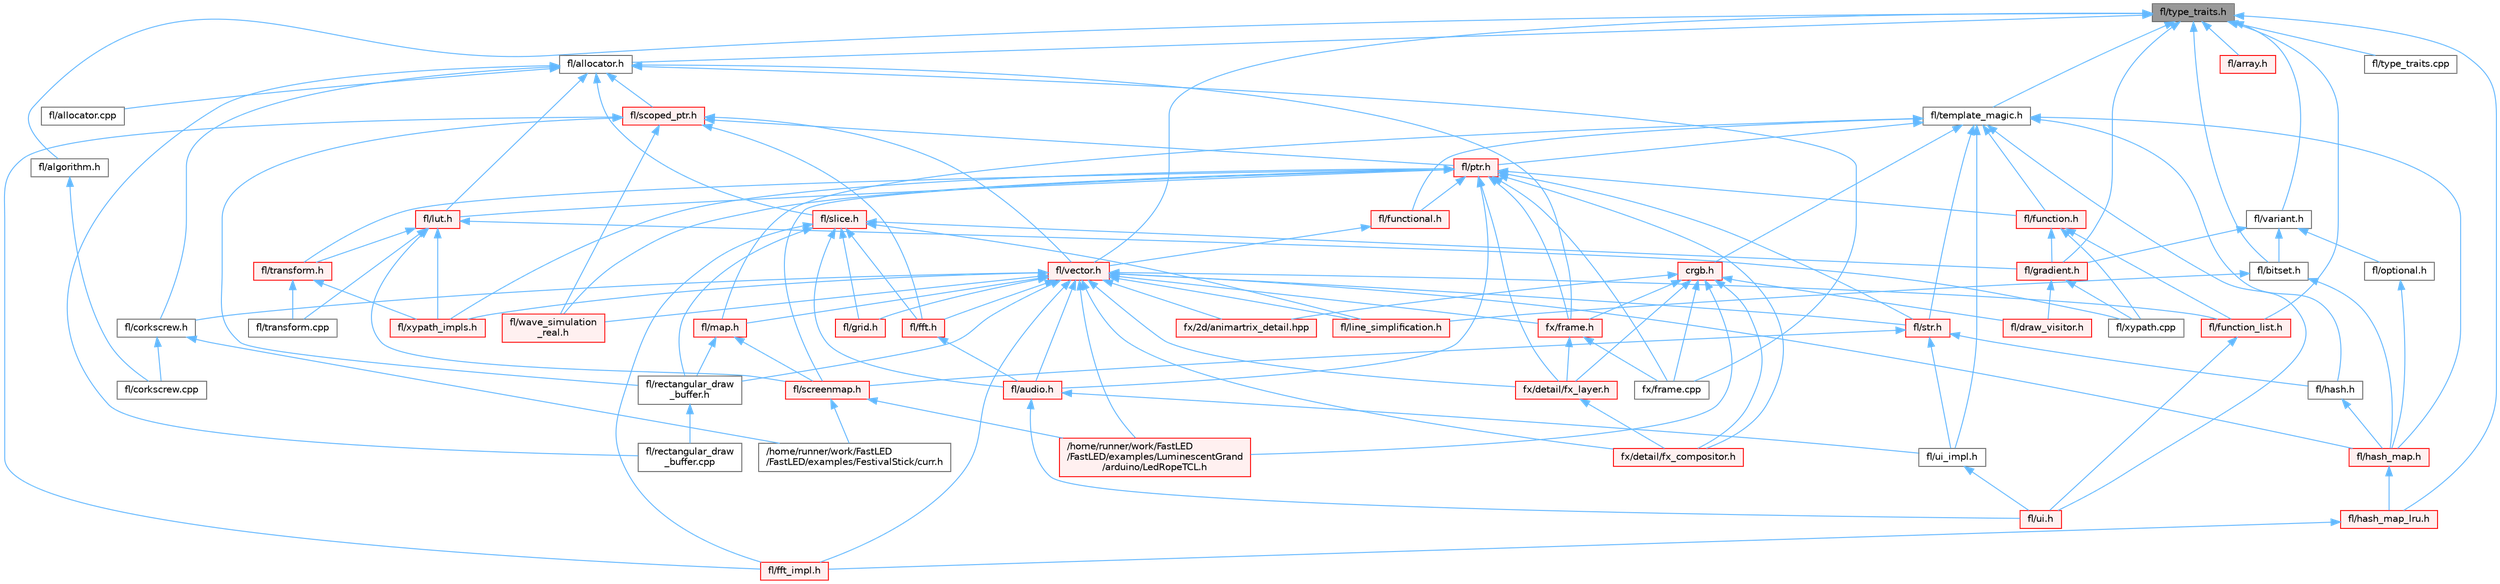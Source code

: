 digraph "fl/type_traits.h"
{
 // INTERACTIVE_SVG=YES
 // LATEX_PDF_SIZE
  bgcolor="transparent";
  edge [fontname=Helvetica,fontsize=10,labelfontname=Helvetica,labelfontsize=10];
  node [fontname=Helvetica,fontsize=10,shape=box,height=0.2,width=0.4];
  Node1 [id="Node000001",label="fl/type_traits.h",height=0.2,width=0.4,color="gray40", fillcolor="grey60", style="filled", fontcolor="black",tooltip=" "];
  Node1 -> Node2 [id="edge1_Node000001_Node000002",dir="back",color="steelblue1",style="solid",tooltip=" "];
  Node2 [id="Node000002",label="fl/algorithm.h",height=0.2,width=0.4,color="grey40", fillcolor="white", style="filled",URL="$df/dd9/algorithm_8h.html",tooltip=" "];
  Node2 -> Node3 [id="edge2_Node000002_Node000003",dir="back",color="steelblue1",style="solid",tooltip=" "];
  Node3 [id="Node000003",label="fl/corkscrew.cpp",height=0.2,width=0.4,color="grey40", fillcolor="white", style="filled",URL="$d3/d9b/corkscrew_8cpp.html",tooltip=" "];
  Node1 -> Node4 [id="edge3_Node000001_Node000004",dir="back",color="steelblue1",style="solid",tooltip=" "];
  Node4 [id="Node000004",label="fl/allocator.h",height=0.2,width=0.4,color="grey40", fillcolor="white", style="filled",URL="$da/da9/allocator_8h.html",tooltip=" "];
  Node4 -> Node5 [id="edge4_Node000004_Node000005",dir="back",color="steelblue1",style="solid",tooltip=" "];
  Node5 [id="Node000005",label="fl/allocator.cpp",height=0.2,width=0.4,color="grey40", fillcolor="white", style="filled",URL="$d6/d89/allocator_8cpp.html",tooltip=" "];
  Node4 -> Node6 [id="edge5_Node000004_Node000006",dir="back",color="steelblue1",style="solid",tooltip=" "];
  Node6 [id="Node000006",label="fl/corkscrew.h",height=0.2,width=0.4,color="grey40", fillcolor="white", style="filled",URL="$d5/d61/corkscrew_8h.html",tooltip="Corkscrew projection utilities."];
  Node6 -> Node7 [id="edge6_Node000006_Node000007",dir="back",color="steelblue1",style="solid",tooltip=" "];
  Node7 [id="Node000007",label="/home/runner/work/FastLED\l/FastLED/examples/FestivalStick/curr.h",height=0.2,width=0.4,color="grey40", fillcolor="white", style="filled",URL="$d4/d06/curr_8h.html",tooltip=" "];
  Node6 -> Node3 [id="edge7_Node000006_Node000003",dir="back",color="steelblue1",style="solid",tooltip=" "];
  Node4 -> Node8 [id="edge8_Node000004_Node000008",dir="back",color="steelblue1",style="solid",tooltip=" "];
  Node8 [id="Node000008",label="fl/lut.h",height=0.2,width=0.4,color="red", fillcolor="#FFF0F0", style="filled",URL="$db/d54/lut_8h.html",tooltip=" "];
  Node8 -> Node9 [id="edge9_Node000008_Node000009",dir="back",color="steelblue1",style="solid",tooltip=" "];
  Node9 [id="Node000009",label="fl/screenmap.h",height=0.2,width=0.4,color="red", fillcolor="#FFF0F0", style="filled",URL="$d7/d97/screenmap_8h.html",tooltip=" "];
  Node9 -> Node7 [id="edge10_Node000009_Node000007",dir="back",color="steelblue1",style="solid",tooltip=" "];
  Node9 -> Node21 [id="edge11_Node000009_Node000021",dir="back",color="steelblue1",style="solid",tooltip=" "];
  Node21 [id="Node000021",label="/home/runner/work/FastLED\l/FastLED/examples/LuminescentGrand\l/arduino/LedRopeTCL.h",height=0.2,width=0.4,color="red", fillcolor="#FFF0F0", style="filled",URL="$d9/d7e/_led_rope_t_c_l_8h.html",tooltip=" "];
  Node8 -> Node161 [id="edge12_Node000008_Node000161",dir="back",color="steelblue1",style="solid",tooltip=" "];
  Node161 [id="Node000161",label="fl/transform.cpp",height=0.2,width=0.4,color="grey40", fillcolor="white", style="filled",URL="$d8/d8c/transform_8cpp.html",tooltip=" "];
  Node8 -> Node162 [id="edge13_Node000008_Node000162",dir="back",color="steelblue1",style="solid",tooltip=" "];
  Node162 [id="Node000162",label="fl/transform.h",height=0.2,width=0.4,color="red", fillcolor="#FFF0F0", style="filled",URL="$d2/d80/transform_8h.html",tooltip=" "];
  Node162 -> Node161 [id="edge14_Node000162_Node000161",dir="back",color="steelblue1",style="solid",tooltip=" "];
  Node162 -> Node170 [id="edge15_Node000162_Node000170",dir="back",color="steelblue1",style="solid",tooltip=" "];
  Node170 [id="Node000170",label="fl/xypath_impls.h",height=0.2,width=0.4,color="red", fillcolor="#FFF0F0", style="filled",URL="$d8/d5f/xypath__impls_8h.html",tooltip=" "];
  Node8 -> Node168 [id="edge16_Node000008_Node000168",dir="back",color="steelblue1",style="solid",tooltip=" "];
  Node168 [id="Node000168",label="fl/xypath.cpp",height=0.2,width=0.4,color="grey40", fillcolor="white", style="filled",URL="$d4/d78/xypath_8cpp.html",tooltip=" "];
  Node8 -> Node170 [id="edge17_Node000008_Node000170",dir="back",color="steelblue1",style="solid",tooltip=" "];
  Node4 -> Node219 [id="edge18_Node000004_Node000219",dir="back",color="steelblue1",style="solid",tooltip=" "];
  Node219 [id="Node000219",label="fl/rectangular_draw\l_buffer.cpp",height=0.2,width=0.4,color="grey40", fillcolor="white", style="filled",URL="$d3/d8d/rectangular__draw__buffer_8cpp.html",tooltip=" "];
  Node4 -> Node220 [id="edge19_Node000004_Node000220",dir="back",color="steelblue1",style="solid",tooltip=" "];
  Node220 [id="Node000220",label="fl/scoped_ptr.h",height=0.2,width=0.4,color="red", fillcolor="#FFF0F0", style="filled",URL="$d0/d44/scoped__ptr_8h.html",tooltip=" "];
  Node220 -> Node221 [id="edge20_Node000220_Node000221",dir="back",color="steelblue1",style="solid",tooltip=" "];
  Node221 [id="Node000221",label="fl/fft.h",height=0.2,width=0.4,color="red", fillcolor="#FFF0F0", style="filled",URL="$d7/d76/fft_8h.html",tooltip=" "];
  Node221 -> Node222 [id="edge21_Node000221_Node000222",dir="back",color="steelblue1",style="solid",tooltip=" "];
  Node222 [id="Node000222",label="fl/audio.h",height=0.2,width=0.4,color="red", fillcolor="#FFF0F0", style="filled",URL="$da/d09/audio_8h.html",tooltip=" "];
  Node222 -> Node149 [id="edge22_Node000222_Node000149",dir="back",color="steelblue1",style="solid",tooltip=" "];
  Node149 [id="Node000149",label="fl/ui.h",height=0.2,width=0.4,color="red", fillcolor="#FFF0F0", style="filled",URL="$d9/d3b/ui_8h.html",tooltip=" "];
  Node222 -> Node224 [id="edge23_Node000222_Node000224",dir="back",color="steelblue1",style="solid",tooltip=" "];
  Node224 [id="Node000224",label="fl/ui_impl.h",height=0.2,width=0.4,color="grey40", fillcolor="white", style="filled",URL="$d6/dc0/ui__impl_8h.html",tooltip=" "];
  Node224 -> Node149 [id="edge24_Node000224_Node000149",dir="back",color="steelblue1",style="solid",tooltip=" "];
  Node220 -> Node226 [id="edge25_Node000220_Node000226",dir="back",color="steelblue1",style="solid",tooltip=" "];
  Node226 [id="Node000226",label="fl/fft_impl.h",height=0.2,width=0.4,color="red", fillcolor="#FFF0F0", style="filled",URL="$df/d73/fft__impl_8h.html",tooltip=" "];
  Node220 -> Node227 [id="edge26_Node000220_Node000227",dir="back",color="steelblue1",style="solid",tooltip=" "];
  Node227 [id="Node000227",label="fl/ptr.h",height=0.2,width=0.4,color="red", fillcolor="#FFF0F0", style="filled",URL="$dd/d98/ptr_8h.html",tooltip=" "];
  Node227 -> Node222 [id="edge27_Node000227_Node000222",dir="back",color="steelblue1",style="solid",tooltip=" "];
  Node227 -> Node232 [id="edge28_Node000227_Node000232",dir="back",color="steelblue1",style="solid",tooltip=" "];
  Node232 [id="Node000232",label="fl/function.h",height=0.2,width=0.4,color="red", fillcolor="#FFF0F0", style="filled",URL="$dd/d67/function_8h.html",tooltip=" "];
  Node232 -> Node233 [id="edge29_Node000232_Node000233",dir="back",color="steelblue1",style="solid",tooltip=" "];
  Node233 [id="Node000233",label="fl/function_list.h",height=0.2,width=0.4,color="red", fillcolor="#FFF0F0", style="filled",URL="$d0/d64/function__list_8h.html",tooltip=" "];
  Node233 -> Node149 [id="edge30_Node000233_Node000149",dir="back",color="steelblue1",style="solid",tooltip=" "];
  Node232 -> Node183 [id="edge31_Node000232_Node000183",dir="back",color="steelblue1",style="solid",tooltip=" "];
  Node183 [id="Node000183",label="fl/gradient.h",height=0.2,width=0.4,color="red", fillcolor="#FFF0F0", style="filled",URL="$db/dfe/gradient_8h.html",tooltip=" "];
  Node183 -> Node184 [id="edge32_Node000183_Node000184",dir="back",color="steelblue1",style="solid",tooltip=" "];
  Node184 [id="Node000184",label="fl/draw_visitor.h",height=0.2,width=0.4,color="red", fillcolor="#FFF0F0", style="filled",URL="$d0/d4f/draw__visitor_8h.html",tooltip=" "];
  Node183 -> Node168 [id="edge33_Node000183_Node000168",dir="back",color="steelblue1",style="solid",tooltip=" "];
  Node232 -> Node168 [id="edge34_Node000232_Node000168",dir="back",color="steelblue1",style="solid",tooltip=" "];
  Node227 -> Node234 [id="edge35_Node000227_Node000234",dir="back",color="steelblue1",style="solid",tooltip=" "];
  Node234 [id="Node000234",label="fl/functional.h",height=0.2,width=0.4,color="red", fillcolor="#FFF0F0", style="filled",URL="$d8/dea/functional_8h.html",tooltip=" "];
  Node234 -> Node236 [id="edge36_Node000234_Node000236",dir="back",color="steelblue1",style="solid",tooltip=" "];
  Node236 [id="Node000236",label="fl/vector.h",height=0.2,width=0.4,color="red", fillcolor="#FFF0F0", style="filled",URL="$d6/d68/vector_8h.html",tooltip=" "];
  Node236 -> Node21 [id="edge37_Node000236_Node000021",dir="back",color="steelblue1",style="solid",tooltip=" "];
  Node236 -> Node222 [id="edge38_Node000236_Node000222",dir="back",color="steelblue1",style="solid",tooltip=" "];
  Node236 -> Node6 [id="edge39_Node000236_Node000006",dir="back",color="steelblue1",style="solid",tooltip=" "];
  Node236 -> Node221 [id="edge40_Node000236_Node000221",dir="back",color="steelblue1",style="solid",tooltip=" "];
  Node236 -> Node226 [id="edge41_Node000236_Node000226",dir="back",color="steelblue1",style="solid",tooltip=" "];
  Node236 -> Node233 [id="edge42_Node000236_Node000233",dir="back",color="steelblue1",style="solid",tooltip=" "];
  Node236 -> Node237 [id="edge43_Node000236_Node000237",dir="back",color="steelblue1",style="solid",tooltip=" "];
  Node237 [id="Node000237",label="fl/grid.h",height=0.2,width=0.4,color="red", fillcolor="#FFF0F0", style="filled",URL="$da/d15/grid_8h.html",tooltip=" "];
  Node236 -> Node238 [id="edge44_Node000236_Node000238",dir="back",color="steelblue1",style="solid",tooltip=" "];
  Node238 [id="Node000238",label="fl/hash_map.h",height=0.2,width=0.4,color="red", fillcolor="#FFF0F0", style="filled",URL="$d6/d13/hash__map_8h.html",tooltip=" "];
  Node238 -> Node239 [id="edge45_Node000238_Node000239",dir="back",color="steelblue1",style="solid",tooltip=" "];
  Node239 [id="Node000239",label="fl/hash_map_lru.h",height=0.2,width=0.4,color="red", fillcolor="#FFF0F0", style="filled",URL="$dd/d0c/hash__map__lru_8h.html",tooltip=" "];
  Node239 -> Node226 [id="edge46_Node000239_Node000226",dir="back",color="steelblue1",style="solid",tooltip=" "];
  Node236 -> Node241 [id="edge47_Node000236_Node000241",dir="back",color="steelblue1",style="solid",tooltip=" "];
  Node241 [id="Node000241",label="fl/line_simplification.h",height=0.2,width=0.4,color="red", fillcolor="#FFF0F0", style="filled",URL="$d8/da7/line__simplification_8h.html",tooltip=" "];
  Node236 -> Node243 [id="edge48_Node000236_Node000243",dir="back",color="steelblue1",style="solid",tooltip=" "];
  Node243 [id="Node000243",label="fl/map.h",height=0.2,width=0.4,color="red", fillcolor="#FFF0F0", style="filled",URL="$dc/db7/map_8h.html",tooltip=" "];
  Node243 -> Node244 [id="edge49_Node000243_Node000244",dir="back",color="steelblue1",style="solid",tooltip=" "];
  Node244 [id="Node000244",label="fl/rectangular_draw\l_buffer.h",height=0.2,width=0.4,color="grey40", fillcolor="white", style="filled",URL="$d9/df3/rectangular__draw__buffer_8h.html",tooltip=" "];
  Node244 -> Node219 [id="edge50_Node000244_Node000219",dir="back",color="steelblue1",style="solid",tooltip=" "];
  Node243 -> Node9 [id="edge51_Node000243_Node000009",dir="back",color="steelblue1",style="solid",tooltip=" "];
  Node236 -> Node244 [id="edge52_Node000236_Node000244",dir="back",color="steelblue1",style="solid",tooltip=" "];
  Node236 -> Node246 [id="edge53_Node000236_Node000246",dir="back",color="steelblue1",style="solid",tooltip=" "];
  Node246 [id="Node000246",label="fl/str.h",height=0.2,width=0.4,color="red", fillcolor="#FFF0F0", style="filled",URL="$d1/d93/str_8h.html",tooltip=" "];
  Node246 -> Node247 [id="edge54_Node000246_Node000247",dir="back",color="steelblue1",style="solid",tooltip=" "];
  Node247 [id="Node000247",label="fl/hash.h",height=0.2,width=0.4,color="grey40", fillcolor="white", style="filled",URL="$db/dfb/hash_8h.html",tooltip=" "];
  Node247 -> Node238 [id="edge55_Node000247_Node000238",dir="back",color="steelblue1",style="solid",tooltip=" "];
  Node246 -> Node9 [id="edge56_Node000246_Node000009",dir="back",color="steelblue1",style="solid",tooltip=" "];
  Node246 -> Node224 [id="edge57_Node000246_Node000224",dir="back",color="steelblue1",style="solid",tooltip=" "];
  Node236 -> Node200 [id="edge58_Node000236_Node000200",dir="back",color="steelblue1",style="solid",tooltip=" "];
  Node200 [id="Node000200",label="fl/wave_simulation\l_real.h",height=0.2,width=0.4,color="red", fillcolor="#FFF0F0", style="filled",URL="$dd/d8e/wave__simulation__real_8h.html",tooltip=" "];
  Node236 -> Node170 [id="edge59_Node000236_Node000170",dir="back",color="steelblue1",style="solid",tooltip=" "];
  Node236 -> Node275 [id="edge60_Node000236_Node000275",dir="back",color="steelblue1",style="solid",tooltip=" "];
  Node275 [id="Node000275",label="fx/2d/animartrix_detail.hpp",height=0.2,width=0.4,color="red", fillcolor="#FFF0F0", style="filled",URL="$d3/d3b/animartrix__detail_8hpp.html",tooltip=" "];
  Node236 -> Node207 [id="edge61_Node000236_Node000207",dir="back",color="steelblue1",style="solid",tooltip=" "];
  Node207 [id="Node000207",label="fx/detail/fx_compositor.h",height=0.2,width=0.4,color="red", fillcolor="#FFF0F0", style="filled",URL="$d5/d6b/fx__compositor_8h.html",tooltip=" "];
  Node236 -> Node206 [id="edge62_Node000236_Node000206",dir="back",color="steelblue1",style="solid",tooltip=" "];
  Node206 [id="Node000206",label="fx/detail/fx_layer.h",height=0.2,width=0.4,color="red", fillcolor="#FFF0F0", style="filled",URL="$d7/d2f/fx__layer_8h.html",tooltip=" "];
  Node206 -> Node207 [id="edge63_Node000206_Node000207",dir="back",color="steelblue1",style="solid",tooltip=" "];
  Node236 -> Node205 [id="edge64_Node000236_Node000205",dir="back",color="steelblue1",style="solid",tooltip=" "];
  Node205 [id="Node000205",label="fx/frame.h",height=0.2,width=0.4,color="red", fillcolor="#FFF0F0", style="filled",URL="$df/d7d/frame_8h.html",tooltip=" "];
  Node205 -> Node206 [id="edge65_Node000205_Node000206",dir="back",color="steelblue1",style="solid",tooltip=" "];
  Node205 -> Node204 [id="edge66_Node000205_Node000204",dir="back",color="steelblue1",style="solid",tooltip=" "];
  Node204 [id="Node000204",label="fx/frame.cpp",height=0.2,width=0.4,color="grey40", fillcolor="white", style="filled",URL="$da/d14/frame_8cpp.html",tooltip=" "];
  Node227 -> Node8 [id="edge67_Node000227_Node000008",dir="back",color="steelblue1",style="solid",tooltip=" "];
  Node227 -> Node9 [id="edge68_Node000227_Node000009",dir="back",color="steelblue1",style="solid",tooltip=" "];
  Node227 -> Node246 [id="edge69_Node000227_Node000246",dir="back",color="steelblue1",style="solid",tooltip=" "];
  Node227 -> Node162 [id="edge70_Node000227_Node000162",dir="back",color="steelblue1",style="solid",tooltip=" "];
  Node227 -> Node200 [id="edge71_Node000227_Node000200",dir="back",color="steelblue1",style="solid",tooltip=" "];
  Node227 -> Node170 [id="edge72_Node000227_Node000170",dir="back",color="steelblue1",style="solid",tooltip=" "];
  Node227 -> Node207 [id="edge73_Node000227_Node000207",dir="back",color="steelblue1",style="solid",tooltip=" "];
  Node227 -> Node206 [id="edge74_Node000227_Node000206",dir="back",color="steelblue1",style="solid",tooltip=" "];
  Node227 -> Node204 [id="edge75_Node000227_Node000204",dir="back",color="steelblue1",style="solid",tooltip=" "];
  Node227 -> Node205 [id="edge76_Node000227_Node000205",dir="back",color="steelblue1",style="solid",tooltip=" "];
  Node220 -> Node244 [id="edge77_Node000220_Node000244",dir="back",color="steelblue1",style="solid",tooltip=" "];
  Node220 -> Node236 [id="edge78_Node000220_Node000236",dir="back",color="steelblue1",style="solid",tooltip=" "];
  Node220 -> Node200 [id="edge79_Node000220_Node000200",dir="back",color="steelblue1",style="solid",tooltip=" "];
  Node4 -> Node279 [id="edge80_Node000004_Node000279",dir="back",color="steelblue1",style="solid",tooltip=" "];
  Node279 [id="Node000279",label="fl/slice.h",height=0.2,width=0.4,color="red", fillcolor="#FFF0F0", style="filled",URL="$d0/d48/slice_8h.html",tooltip=" "];
  Node279 -> Node222 [id="edge81_Node000279_Node000222",dir="back",color="steelblue1",style="solid",tooltip=" "];
  Node279 -> Node221 [id="edge82_Node000279_Node000221",dir="back",color="steelblue1",style="solid",tooltip=" "];
  Node279 -> Node226 [id="edge83_Node000279_Node000226",dir="back",color="steelblue1",style="solid",tooltip=" "];
  Node279 -> Node183 [id="edge84_Node000279_Node000183",dir="back",color="steelblue1",style="solid",tooltip=" "];
  Node279 -> Node237 [id="edge85_Node000279_Node000237",dir="back",color="steelblue1",style="solid",tooltip=" "];
  Node279 -> Node241 [id="edge86_Node000279_Node000241",dir="back",color="steelblue1",style="solid",tooltip=" "];
  Node279 -> Node244 [id="edge87_Node000279_Node000244",dir="back",color="steelblue1",style="solid",tooltip=" "];
  Node4 -> Node204 [id="edge88_Node000004_Node000204",dir="back",color="steelblue1",style="solid",tooltip=" "];
  Node4 -> Node205 [id="edge89_Node000004_Node000205",dir="back",color="steelblue1",style="solid",tooltip=" "];
  Node1 -> Node253 [id="edge90_Node000001_Node000253",dir="back",color="steelblue1",style="solid",tooltip=" "];
  Node253 [id="Node000253",label="fl/array.h",height=0.2,width=0.4,color="red", fillcolor="#FFF0F0", style="filled",URL="$db/d63/array_8h.html",tooltip=" "];
  Node1 -> Node255 [id="edge91_Node000001_Node000255",dir="back",color="steelblue1",style="solid",tooltip=" "];
  Node255 [id="Node000255",label="fl/bitset.h",height=0.2,width=0.4,color="grey40", fillcolor="white", style="filled",URL="$d1/d69/bitset_8h.html",tooltip=" "];
  Node255 -> Node238 [id="edge92_Node000255_Node000238",dir="back",color="steelblue1",style="solid",tooltip=" "];
  Node255 -> Node241 [id="edge93_Node000255_Node000241",dir="back",color="steelblue1",style="solid",tooltip=" "];
  Node1 -> Node233 [id="edge94_Node000001_Node000233",dir="back",color="steelblue1",style="solid",tooltip=" "];
  Node1 -> Node183 [id="edge95_Node000001_Node000183",dir="back",color="steelblue1",style="solid",tooltip=" "];
  Node1 -> Node239 [id="edge96_Node000001_Node000239",dir="back",color="steelblue1",style="solid",tooltip=" "];
  Node1 -> Node280 [id="edge97_Node000001_Node000280",dir="back",color="steelblue1",style="solid",tooltip=" "];
  Node280 [id="Node000280",label="fl/template_magic.h",height=0.2,width=0.4,color="grey40", fillcolor="white", style="filled",URL="$d8/d0c/template__magic_8h.html",tooltip=" "];
  Node280 -> Node281 [id="edge98_Node000280_Node000281",dir="back",color="steelblue1",style="solid",tooltip=" "];
  Node281 [id="Node000281",label="crgb.h",height=0.2,width=0.4,color="red", fillcolor="#FFF0F0", style="filled",URL="$db/dd1/crgb_8h.html",tooltip="Defines the red, green, and blue (RGB) pixel struct."];
  Node281 -> Node21 [id="edge99_Node000281_Node000021",dir="back",color="steelblue1",style="solid",tooltip=" "];
  Node281 -> Node184 [id="edge100_Node000281_Node000184",dir="back",color="steelblue1",style="solid",tooltip=" "];
  Node281 -> Node275 [id="edge101_Node000281_Node000275",dir="back",color="steelblue1",style="solid",tooltip=" "];
  Node281 -> Node207 [id="edge102_Node000281_Node000207",dir="back",color="steelblue1",style="solid",tooltip=" "];
  Node281 -> Node206 [id="edge103_Node000281_Node000206",dir="back",color="steelblue1",style="solid",tooltip=" "];
  Node281 -> Node204 [id="edge104_Node000281_Node000204",dir="back",color="steelblue1",style="solid",tooltip=" "];
  Node281 -> Node205 [id="edge105_Node000281_Node000205",dir="back",color="steelblue1",style="solid",tooltip=" "];
  Node280 -> Node232 [id="edge106_Node000280_Node000232",dir="back",color="steelblue1",style="solid",tooltip=" "];
  Node280 -> Node234 [id="edge107_Node000280_Node000234",dir="back",color="steelblue1",style="solid",tooltip=" "];
  Node280 -> Node247 [id="edge108_Node000280_Node000247",dir="back",color="steelblue1",style="solid",tooltip=" "];
  Node280 -> Node238 [id="edge109_Node000280_Node000238",dir="back",color="steelblue1",style="solid",tooltip=" "];
  Node280 -> Node243 [id="edge110_Node000280_Node000243",dir="back",color="steelblue1",style="solid",tooltip=" "];
  Node280 -> Node227 [id="edge111_Node000280_Node000227",dir="back",color="steelblue1",style="solid",tooltip=" "];
  Node280 -> Node246 [id="edge112_Node000280_Node000246",dir="back",color="steelblue1",style="solid",tooltip=" "];
  Node280 -> Node149 [id="edge113_Node000280_Node000149",dir="back",color="steelblue1",style="solid",tooltip=" "];
  Node280 -> Node224 [id="edge114_Node000280_Node000224",dir="back",color="steelblue1",style="solid",tooltip=" "];
  Node1 -> Node293 [id="edge115_Node000001_Node000293",dir="back",color="steelblue1",style="solid",tooltip=" "];
  Node293 [id="Node000293",label="fl/type_traits.cpp",height=0.2,width=0.4,color="grey40", fillcolor="white", style="filled",URL="$d8/d33/type__traits_8cpp.html",tooltip=" "];
  Node1 -> Node294 [id="edge116_Node000001_Node000294",dir="back",color="steelblue1",style="solid",tooltip=" "];
  Node294 [id="Node000294",label="fl/variant.h",height=0.2,width=0.4,color="grey40", fillcolor="white", style="filled",URL="$d6/d10/variant_8h.html",tooltip=" "];
  Node294 -> Node255 [id="edge117_Node000294_Node000255",dir="back",color="steelblue1",style="solid",tooltip=" "];
  Node294 -> Node183 [id="edge118_Node000294_Node000183",dir="back",color="steelblue1",style="solid",tooltip=" "];
  Node294 -> Node295 [id="edge119_Node000294_Node000295",dir="back",color="steelblue1",style="solid",tooltip=" "];
  Node295 [id="Node000295",label="fl/optional.h",height=0.2,width=0.4,color="grey40", fillcolor="white", style="filled",URL="$dc/d62/optional_8h.html",tooltip=" "];
  Node295 -> Node238 [id="edge120_Node000295_Node000238",dir="back",color="steelblue1",style="solid",tooltip=" "];
  Node1 -> Node236 [id="edge121_Node000001_Node000236",dir="back",color="steelblue1",style="solid",tooltip=" "];
}
